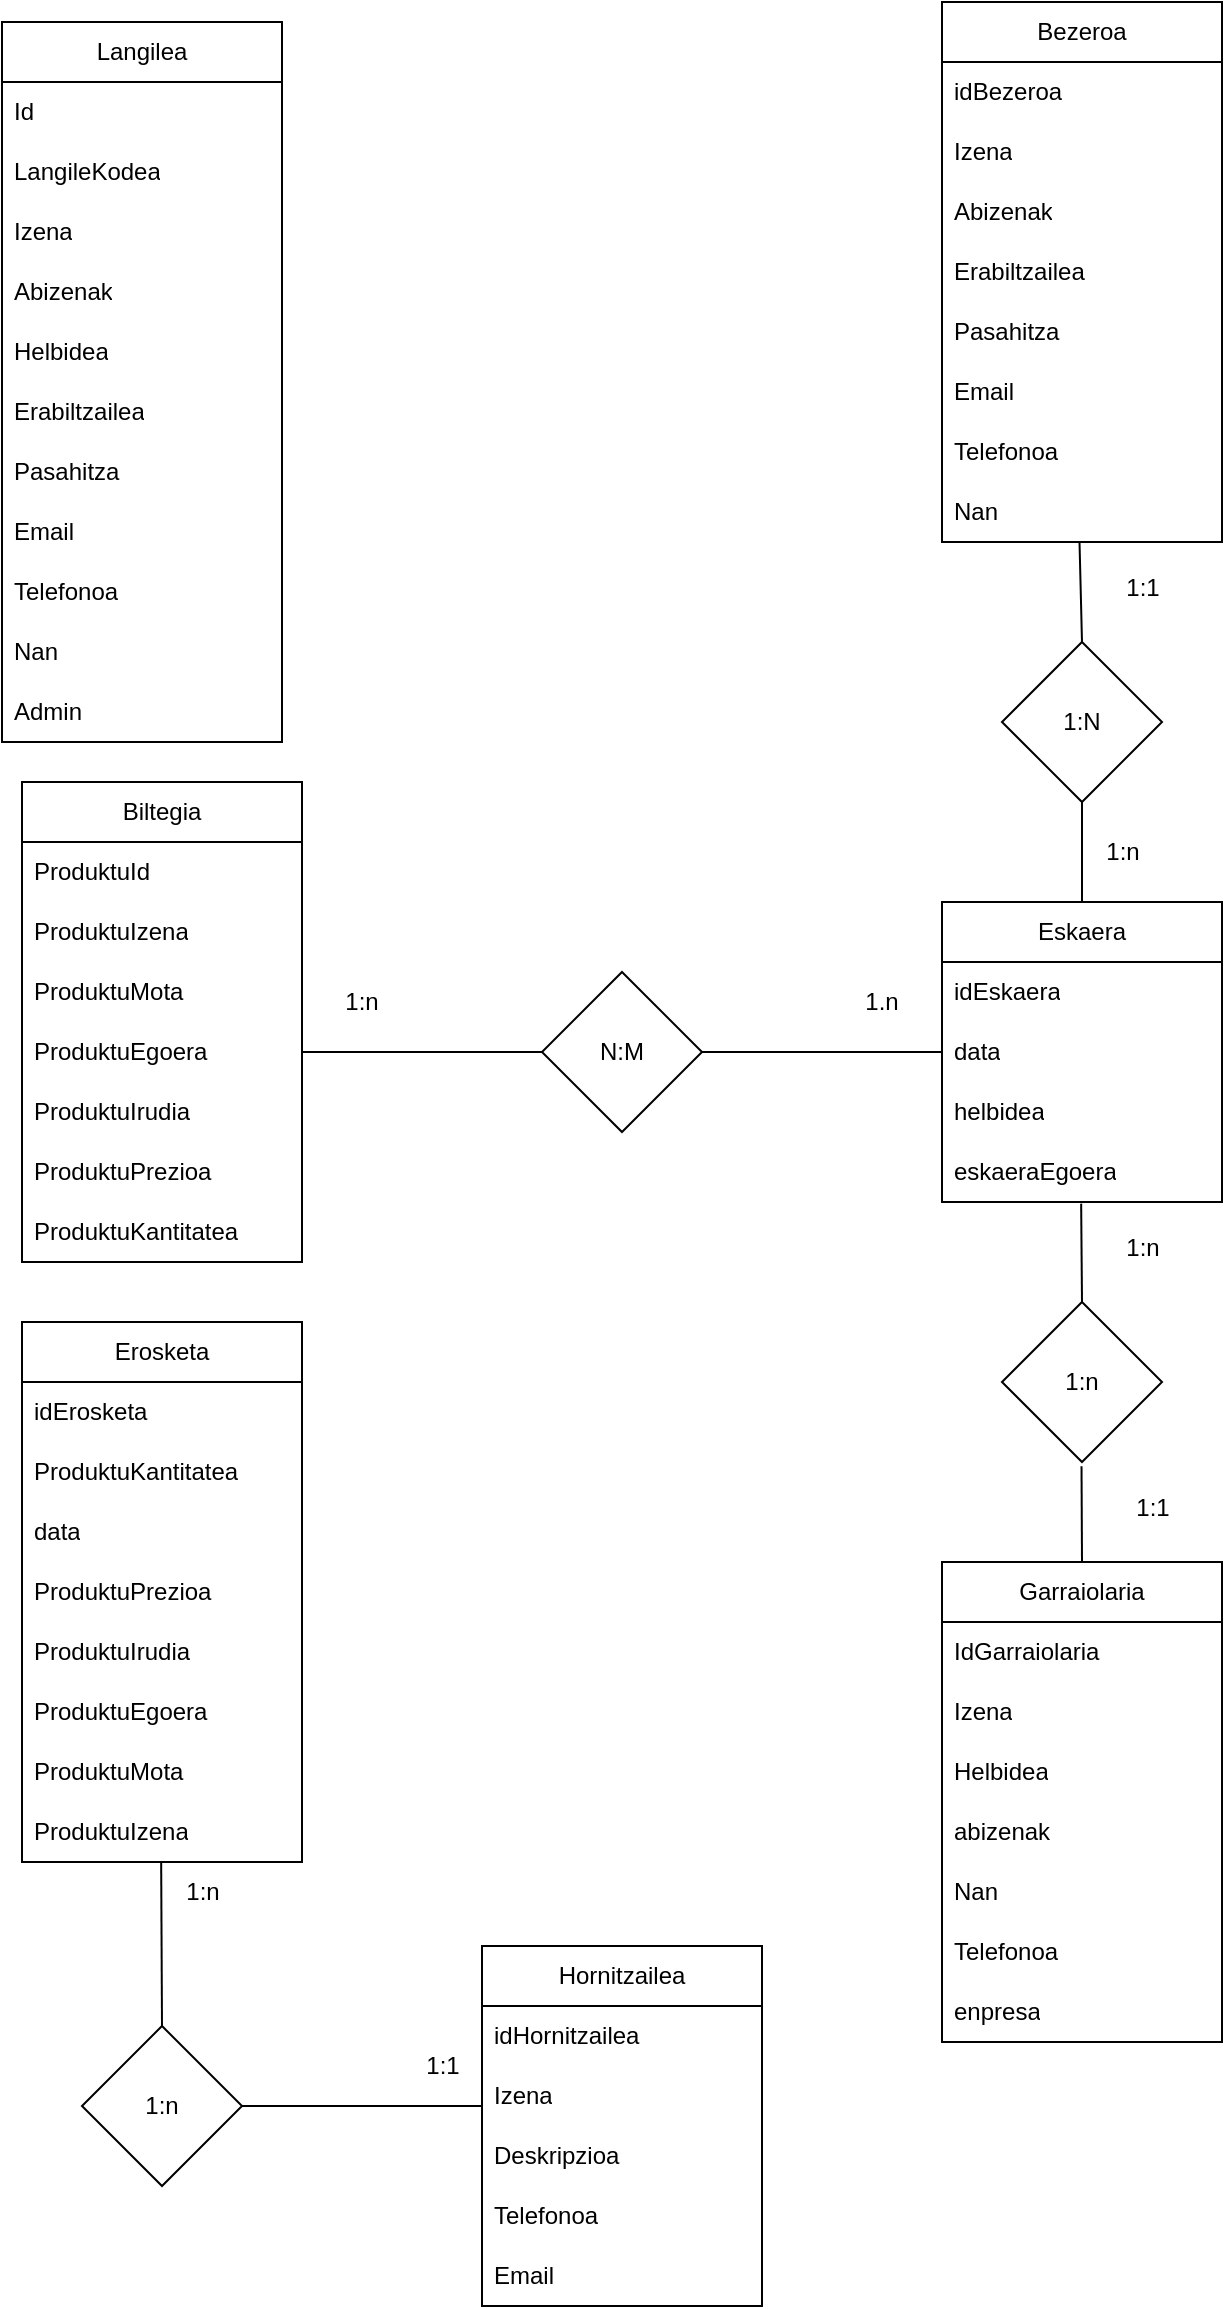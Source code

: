 <mxfile version="26.0.8">
  <diagram name="Página-1" id="5Zg0j5lUqI6INw556tKW">
    <mxGraphModel grid="1" page="1" gridSize="10" guides="1" tooltips="1" connect="1" arrows="1" fold="1" pageScale="1" pageWidth="827" pageHeight="1169" math="0" shadow="0">
      <root>
        <mxCell id="0" />
        <mxCell id="1" parent="0" />
        <mxCell id="iujThUlOM0Zc8RXLEvC3-6" value="Langilea" style="swimlane;fontStyle=0;childLayout=stackLayout;horizontal=1;startSize=30;horizontalStack=0;resizeParent=1;resizeParentMax=0;resizeLast=0;collapsible=1;marginBottom=0;whiteSpace=wrap;html=1;" vertex="1" parent="1">
          <mxGeometry x="30" y="10" width="140" height="360" as="geometry" />
        </mxCell>
        <mxCell id="iujThUlOM0Zc8RXLEvC3-7" value="Id" style="text;strokeColor=none;fillColor=none;align=left;verticalAlign=middle;spacingLeft=4;spacingRight=4;overflow=hidden;points=[[0,0.5],[1,0.5]];portConstraint=eastwest;rotatable=0;whiteSpace=wrap;html=1;" vertex="1" parent="iujThUlOM0Zc8RXLEvC3-6">
          <mxGeometry y="30" width="140" height="30" as="geometry" />
        </mxCell>
        <mxCell id="iujThUlOM0Zc8RXLEvC3-8" value="LangileKodea" style="text;strokeColor=none;fillColor=none;align=left;verticalAlign=middle;spacingLeft=4;spacingRight=4;overflow=hidden;points=[[0,0.5],[1,0.5]];portConstraint=eastwest;rotatable=0;whiteSpace=wrap;html=1;" vertex="1" parent="iujThUlOM0Zc8RXLEvC3-6">
          <mxGeometry y="60" width="140" height="30" as="geometry" />
        </mxCell>
        <mxCell id="RNs-rloFl2XNYg1z8iHq-48" value="Izena" style="text;strokeColor=none;fillColor=none;align=left;verticalAlign=middle;spacingLeft=4;spacingRight=4;overflow=hidden;points=[[0,0.5],[1,0.5]];portConstraint=eastwest;rotatable=0;whiteSpace=wrap;html=1;" vertex="1" parent="iujThUlOM0Zc8RXLEvC3-6">
          <mxGeometry y="90" width="140" height="30" as="geometry" />
        </mxCell>
        <mxCell id="iujThUlOM0Zc8RXLEvC3-9" value="Abizenak" style="text;strokeColor=none;fillColor=none;align=left;verticalAlign=middle;spacingLeft=4;spacingRight=4;overflow=hidden;points=[[0,0.5],[1,0.5]];portConstraint=eastwest;rotatable=0;whiteSpace=wrap;html=1;" vertex="1" parent="iujThUlOM0Zc8RXLEvC3-6">
          <mxGeometry y="120" width="140" height="30" as="geometry" />
        </mxCell>
        <mxCell id="iujThUlOM0Zc8RXLEvC3-11" value="Helbidea" style="text;strokeColor=none;fillColor=none;align=left;verticalAlign=middle;spacingLeft=4;spacingRight=4;overflow=hidden;points=[[0,0.5],[1,0.5]];portConstraint=eastwest;rotatable=0;whiteSpace=wrap;html=1;" vertex="1" parent="iujThUlOM0Zc8RXLEvC3-6">
          <mxGeometry y="150" width="140" height="30" as="geometry" />
        </mxCell>
        <mxCell id="iujThUlOM0Zc8RXLEvC3-12" value="Erabiltzailea" style="text;strokeColor=none;fillColor=none;align=left;verticalAlign=middle;spacingLeft=4;spacingRight=4;overflow=hidden;points=[[0,0.5],[1,0.5]];portConstraint=eastwest;rotatable=0;whiteSpace=wrap;html=1;" vertex="1" parent="iujThUlOM0Zc8RXLEvC3-6">
          <mxGeometry y="180" width="140" height="30" as="geometry" />
        </mxCell>
        <mxCell id="iujThUlOM0Zc8RXLEvC3-13" value="Pasahitza" style="text;strokeColor=none;fillColor=none;align=left;verticalAlign=middle;spacingLeft=4;spacingRight=4;overflow=hidden;points=[[0,0.5],[1,0.5]];portConstraint=eastwest;rotatable=0;whiteSpace=wrap;html=1;" vertex="1" parent="iujThUlOM0Zc8RXLEvC3-6">
          <mxGeometry y="210" width="140" height="30" as="geometry" />
        </mxCell>
        <mxCell id="RNs-rloFl2XNYg1z8iHq-46" value="Email" style="text;strokeColor=none;fillColor=none;align=left;verticalAlign=middle;spacingLeft=4;spacingRight=4;overflow=hidden;points=[[0,0.5],[1,0.5]];portConstraint=eastwest;rotatable=0;whiteSpace=wrap;html=1;" vertex="1" parent="iujThUlOM0Zc8RXLEvC3-6">
          <mxGeometry y="240" width="140" height="30" as="geometry" />
        </mxCell>
        <mxCell id="RNs-rloFl2XNYg1z8iHq-47" value="Telefonoa" style="text;strokeColor=none;fillColor=none;align=left;verticalAlign=middle;spacingLeft=4;spacingRight=4;overflow=hidden;points=[[0,0.5],[1,0.5]];portConstraint=eastwest;rotatable=0;whiteSpace=wrap;html=1;" vertex="1" parent="iujThUlOM0Zc8RXLEvC3-6">
          <mxGeometry y="270" width="140" height="30" as="geometry" />
        </mxCell>
        <mxCell id="iujThUlOM0Zc8RXLEvC3-67" value="Nan" style="text;strokeColor=none;fillColor=none;align=left;verticalAlign=middle;spacingLeft=4;spacingRight=4;overflow=hidden;points=[[0,0.5],[1,0.5]];portConstraint=eastwest;rotatable=0;whiteSpace=wrap;html=1;" vertex="1" parent="iujThUlOM0Zc8RXLEvC3-6">
          <mxGeometry y="300" width="140" height="30" as="geometry" />
        </mxCell>
        <mxCell id="j1vOrGH12sApDaiT-D0x-1" value="Admin" style="text;strokeColor=none;fillColor=none;align=left;verticalAlign=middle;spacingLeft=4;spacingRight=4;overflow=hidden;points=[[0,0.5],[1,0.5]];portConstraint=eastwest;rotatable=0;whiteSpace=wrap;html=1;" vertex="1" parent="iujThUlOM0Zc8RXLEvC3-6">
          <mxGeometry y="330" width="140" height="30" as="geometry" />
        </mxCell>
        <mxCell id="iujThUlOM0Zc8RXLEvC3-14" value="Bezeroa" style="swimlane;fontStyle=0;childLayout=stackLayout;horizontal=1;startSize=30;horizontalStack=0;resizeParent=1;resizeParentMax=0;resizeLast=0;collapsible=1;marginBottom=0;whiteSpace=wrap;html=1;" vertex="1" parent="1">
          <mxGeometry x="500" width="140" height="270" as="geometry" />
        </mxCell>
        <mxCell id="iujThUlOM0Zc8RXLEvC3-15" value="idBezeroa" style="text;strokeColor=none;fillColor=none;align=left;verticalAlign=middle;spacingLeft=4;spacingRight=4;overflow=hidden;points=[[0,0.5],[1,0.5]];portConstraint=eastwest;rotatable=0;whiteSpace=wrap;html=1;" vertex="1" parent="iujThUlOM0Zc8RXLEvC3-14">
          <mxGeometry y="30" width="140" height="30" as="geometry" />
        </mxCell>
        <mxCell id="iujThUlOM0Zc8RXLEvC3-38" value="Izena" style="text;strokeColor=none;fillColor=none;align=left;verticalAlign=middle;spacingLeft=4;spacingRight=4;overflow=hidden;points=[[0,0.5],[1,0.5]];portConstraint=eastwest;rotatable=0;whiteSpace=wrap;html=1;" vertex="1" parent="iujThUlOM0Zc8RXLEvC3-14">
          <mxGeometry y="60" width="140" height="30" as="geometry" />
        </mxCell>
        <mxCell id="iujThUlOM0Zc8RXLEvC3-16" value="Abizenak" style="text;strokeColor=none;fillColor=none;align=left;verticalAlign=middle;spacingLeft=4;spacingRight=4;overflow=hidden;points=[[0,0.5],[1,0.5]];portConstraint=eastwest;rotatable=0;whiteSpace=wrap;html=1;" vertex="1" parent="iujThUlOM0Zc8RXLEvC3-14">
          <mxGeometry y="90" width="140" height="30" as="geometry" />
        </mxCell>
        <mxCell id="iujThUlOM0Zc8RXLEvC3-17" value="Erabiltzailea&amp;nbsp;" style="text;strokeColor=none;fillColor=none;align=left;verticalAlign=middle;spacingLeft=4;spacingRight=4;overflow=hidden;points=[[0,0.5],[1,0.5]];portConstraint=eastwest;rotatable=0;whiteSpace=wrap;html=1;" vertex="1" parent="iujThUlOM0Zc8RXLEvC3-14">
          <mxGeometry y="120" width="140" height="30" as="geometry" />
        </mxCell>
        <mxCell id="iujThUlOM0Zc8RXLEvC3-18" value="Pasahitza" style="text;strokeColor=none;fillColor=none;align=left;verticalAlign=middle;spacingLeft=4;spacingRight=4;overflow=hidden;points=[[0,0.5],[1,0.5]];portConstraint=eastwest;rotatable=0;whiteSpace=wrap;html=1;" vertex="1" parent="iujThUlOM0Zc8RXLEvC3-14">
          <mxGeometry y="150" width="140" height="30" as="geometry" />
        </mxCell>
        <mxCell id="iujThUlOM0Zc8RXLEvC3-19" value="Email" style="text;strokeColor=none;fillColor=none;align=left;verticalAlign=middle;spacingLeft=4;spacingRight=4;overflow=hidden;points=[[0,0.5],[1,0.5]];portConstraint=eastwest;rotatable=0;whiteSpace=wrap;html=1;" vertex="1" parent="iujThUlOM0Zc8RXLEvC3-14">
          <mxGeometry y="180" width="140" height="30" as="geometry" />
        </mxCell>
        <mxCell id="iujThUlOM0Zc8RXLEvC3-20" value="Telefonoa" style="text;strokeColor=none;fillColor=none;align=left;verticalAlign=middle;spacingLeft=4;spacingRight=4;overflow=hidden;points=[[0,0.5],[1,0.5]];portConstraint=eastwest;rotatable=0;whiteSpace=wrap;html=1;" vertex="1" parent="iujThUlOM0Zc8RXLEvC3-14">
          <mxGeometry y="210" width="140" height="30" as="geometry" />
        </mxCell>
        <mxCell id="iujThUlOM0Zc8RXLEvC3-68" value="Nan" style="text;strokeColor=none;fillColor=none;align=left;verticalAlign=middle;spacingLeft=4;spacingRight=4;overflow=hidden;points=[[0,0.5],[1,0.5]];portConstraint=eastwest;rotatable=0;whiteSpace=wrap;html=1;" vertex="1" parent="iujThUlOM0Zc8RXLEvC3-14">
          <mxGeometry y="240" width="140" height="30" as="geometry" />
        </mxCell>
        <mxCell id="iujThUlOM0Zc8RXLEvC3-22" value="Biltegia" style="swimlane;fontStyle=0;childLayout=stackLayout;horizontal=1;startSize=30;horizontalStack=0;resizeParent=1;resizeParentMax=0;resizeLast=0;collapsible=1;marginBottom=0;whiteSpace=wrap;html=1;" vertex="1" parent="1">
          <mxGeometry x="40" y="390" width="140" height="240" as="geometry" />
        </mxCell>
        <mxCell id="iujThUlOM0Zc8RXLEvC3-23" value="ProduktuId" style="text;strokeColor=none;fillColor=none;align=left;verticalAlign=middle;spacingLeft=4;spacingRight=4;overflow=hidden;points=[[0,0.5],[1,0.5]];portConstraint=eastwest;rotatable=0;whiteSpace=wrap;html=1;" vertex="1" parent="iujThUlOM0Zc8RXLEvC3-22">
          <mxGeometry y="30" width="140" height="30" as="geometry" />
        </mxCell>
        <mxCell id="iujThUlOM0Zc8RXLEvC3-24" value="ProduktuIzena" style="text;strokeColor=none;fillColor=none;align=left;verticalAlign=middle;spacingLeft=4;spacingRight=4;overflow=hidden;points=[[0,0.5],[1,0.5]];portConstraint=eastwest;rotatable=0;whiteSpace=wrap;html=1;" vertex="1" parent="iujThUlOM0Zc8RXLEvC3-22">
          <mxGeometry y="60" width="140" height="30" as="geometry" />
        </mxCell>
        <mxCell id="iujThUlOM0Zc8RXLEvC3-25" value="ProduktuMota" style="text;strokeColor=none;fillColor=none;align=left;verticalAlign=middle;spacingLeft=4;spacingRight=4;overflow=hidden;points=[[0,0.5],[1,0.5]];portConstraint=eastwest;rotatable=0;whiteSpace=wrap;html=1;" vertex="1" parent="iujThUlOM0Zc8RXLEvC3-22">
          <mxGeometry y="90" width="140" height="30" as="geometry" />
        </mxCell>
        <mxCell id="iujThUlOM0Zc8RXLEvC3-26" value="ProduktuEgoera" style="text;strokeColor=none;fillColor=none;align=left;verticalAlign=middle;spacingLeft=4;spacingRight=4;overflow=hidden;points=[[0,0.5],[1,0.5]];portConstraint=eastwest;rotatable=0;whiteSpace=wrap;html=1;" vertex="1" parent="iujThUlOM0Zc8RXLEvC3-22">
          <mxGeometry y="120" width="140" height="30" as="geometry" />
        </mxCell>
        <mxCell id="iujThUlOM0Zc8RXLEvC3-32" value="ProduktuIrudia" style="text;strokeColor=none;fillColor=none;align=left;verticalAlign=middle;spacingLeft=4;spacingRight=4;overflow=hidden;points=[[0,0.5],[1,0.5]];portConstraint=eastwest;rotatable=0;whiteSpace=wrap;html=1;" vertex="1" parent="iujThUlOM0Zc8RXLEvC3-22">
          <mxGeometry y="150" width="140" height="30" as="geometry" />
        </mxCell>
        <mxCell id="iujThUlOM0Zc8RXLEvC3-33" value="ProduktuPrezioa" style="text;strokeColor=none;fillColor=none;align=left;verticalAlign=middle;spacingLeft=4;spacingRight=4;overflow=hidden;points=[[0,0.5],[1,0.5]];portConstraint=eastwest;rotatable=0;whiteSpace=wrap;html=1;" vertex="1" parent="iujThUlOM0Zc8RXLEvC3-22">
          <mxGeometry y="180" width="140" height="30" as="geometry" />
        </mxCell>
        <mxCell id="iujThUlOM0Zc8RXLEvC3-58" value="ProduktuKantitatea" style="text;strokeColor=none;fillColor=none;align=left;verticalAlign=middle;spacingLeft=4;spacingRight=4;overflow=hidden;points=[[0,0.5],[1,0.5]];portConstraint=eastwest;rotatable=0;whiteSpace=wrap;html=1;" vertex="1" parent="iujThUlOM0Zc8RXLEvC3-22">
          <mxGeometry y="210" width="140" height="30" as="geometry" />
        </mxCell>
        <mxCell id="iujThUlOM0Zc8RXLEvC3-34" value="Eskaera" style="swimlane;fontStyle=0;childLayout=stackLayout;horizontal=1;startSize=30;horizontalStack=0;resizeParent=1;resizeParentMax=0;resizeLast=0;collapsible=1;marginBottom=0;whiteSpace=wrap;html=1;" vertex="1" parent="1">
          <mxGeometry x="500" y="450" width="140" height="150" as="geometry" />
        </mxCell>
        <mxCell id="iujThUlOM0Zc8RXLEvC3-35" value="idEskaera" style="text;strokeColor=none;fillColor=none;align=left;verticalAlign=middle;spacingLeft=4;spacingRight=4;overflow=hidden;points=[[0,0.5],[1,0.5]];portConstraint=eastwest;rotatable=0;whiteSpace=wrap;html=1;" vertex="1" parent="iujThUlOM0Zc8RXLEvC3-34">
          <mxGeometry y="30" width="140" height="30" as="geometry" />
        </mxCell>
        <mxCell id="iujThUlOM0Zc8RXLEvC3-40" value="data" style="text;strokeColor=none;fillColor=none;align=left;verticalAlign=middle;spacingLeft=4;spacingRight=4;overflow=hidden;points=[[0,0.5],[1,0.5]];portConstraint=eastwest;rotatable=0;whiteSpace=wrap;html=1;" vertex="1" parent="iujThUlOM0Zc8RXLEvC3-34">
          <mxGeometry y="60" width="140" height="30" as="geometry" />
        </mxCell>
        <mxCell id="iujThUlOM0Zc8RXLEvC3-41" value="helbidea" style="text;strokeColor=none;fillColor=none;align=left;verticalAlign=middle;spacingLeft=4;spacingRight=4;overflow=hidden;points=[[0,0.5],[1,0.5]];portConstraint=eastwest;rotatable=0;whiteSpace=wrap;html=1;" vertex="1" parent="iujThUlOM0Zc8RXLEvC3-34">
          <mxGeometry y="90" width="140" height="30" as="geometry" />
        </mxCell>
        <mxCell id="iujThUlOM0Zc8RXLEvC3-46" value="eskaeraEgoera" style="text;strokeColor=none;fillColor=none;align=left;verticalAlign=middle;spacingLeft=4;spacingRight=4;overflow=hidden;points=[[0,0.5],[1,0.5]];portConstraint=eastwest;rotatable=0;whiteSpace=wrap;html=1;" vertex="1" parent="iujThUlOM0Zc8RXLEvC3-34">
          <mxGeometry y="120" width="140" height="30" as="geometry" />
        </mxCell>
        <mxCell id="iujThUlOM0Zc8RXLEvC3-42" value="Erosketa" style="swimlane;fontStyle=0;childLayout=stackLayout;horizontal=1;startSize=30;horizontalStack=0;resizeParent=1;resizeParentMax=0;resizeLast=0;collapsible=1;marginBottom=0;whiteSpace=wrap;html=1;" vertex="1" parent="1">
          <mxGeometry x="40" y="660" width="140" height="270" as="geometry" />
        </mxCell>
        <mxCell id="iujThUlOM0Zc8RXLEvC3-43" value="idErosketa" style="text;strokeColor=none;fillColor=none;align=left;verticalAlign=middle;spacingLeft=4;spacingRight=4;overflow=hidden;points=[[0,0.5],[1,0.5]];portConstraint=eastwest;rotatable=0;whiteSpace=wrap;html=1;" vertex="1" parent="iujThUlOM0Zc8RXLEvC3-42">
          <mxGeometry y="30" width="140" height="30" as="geometry" />
        </mxCell>
        <mxCell id="iujThUlOM0Zc8RXLEvC3-47" value="ProduktuKantitatea" style="text;strokeColor=none;fillColor=none;align=left;verticalAlign=middle;spacingLeft=4;spacingRight=4;overflow=hidden;points=[[0,0.5],[1,0.5]];portConstraint=eastwest;rotatable=0;whiteSpace=wrap;html=1;" vertex="1" parent="iujThUlOM0Zc8RXLEvC3-42">
          <mxGeometry y="60" width="140" height="30" as="geometry" />
        </mxCell>
        <mxCell id="iujThUlOM0Zc8RXLEvC3-50" value="data" style="text;strokeColor=none;fillColor=none;align=left;verticalAlign=middle;spacingLeft=4;spacingRight=4;overflow=hidden;points=[[0,0.5],[1,0.5]];portConstraint=eastwest;rotatable=0;whiteSpace=wrap;html=1;" vertex="1" parent="iujThUlOM0Zc8RXLEvC3-42">
          <mxGeometry y="90" width="140" height="30" as="geometry" />
        </mxCell>
        <mxCell id="iujThUlOM0Zc8RXLEvC3-57" value="ProduktuPrezioa" style="text;strokeColor=none;fillColor=none;align=left;verticalAlign=middle;spacingLeft=4;spacingRight=4;overflow=hidden;points=[[0,0.5],[1,0.5]];portConstraint=eastwest;rotatable=0;whiteSpace=wrap;html=1;" vertex="1" parent="iujThUlOM0Zc8RXLEvC3-42">
          <mxGeometry y="120" width="140" height="30" as="geometry" />
        </mxCell>
        <mxCell id="iujThUlOM0Zc8RXLEvC3-56" value="ProduktuIrudia" style="text;strokeColor=none;fillColor=none;align=left;verticalAlign=middle;spacingLeft=4;spacingRight=4;overflow=hidden;points=[[0,0.5],[1,0.5]];portConstraint=eastwest;rotatable=0;whiteSpace=wrap;html=1;" vertex="1" parent="iujThUlOM0Zc8RXLEvC3-42">
          <mxGeometry y="150" width="140" height="30" as="geometry" />
        </mxCell>
        <mxCell id="iujThUlOM0Zc8RXLEvC3-55" value="ProduktuEgoera" style="text;strokeColor=none;fillColor=none;align=left;verticalAlign=middle;spacingLeft=4;spacingRight=4;overflow=hidden;points=[[0,0.5],[1,0.5]];portConstraint=eastwest;rotatable=0;whiteSpace=wrap;html=1;" vertex="1" parent="iujThUlOM0Zc8RXLEvC3-42">
          <mxGeometry y="180" width="140" height="30" as="geometry" />
        </mxCell>
        <mxCell id="iujThUlOM0Zc8RXLEvC3-54" value="ProduktuMota" style="text;strokeColor=none;fillColor=none;align=left;verticalAlign=middle;spacingLeft=4;spacingRight=4;overflow=hidden;points=[[0,0.5],[1,0.5]];portConstraint=eastwest;rotatable=0;whiteSpace=wrap;html=1;" vertex="1" parent="iujThUlOM0Zc8RXLEvC3-42">
          <mxGeometry y="210" width="140" height="30" as="geometry" />
        </mxCell>
        <mxCell id="iujThUlOM0Zc8RXLEvC3-53" value="ProduktuIzena" style="text;strokeColor=none;fillColor=none;align=left;verticalAlign=middle;spacingLeft=4;spacingRight=4;overflow=hidden;points=[[0,0.5],[1,0.5]];portConstraint=eastwest;rotatable=0;whiteSpace=wrap;html=1;" vertex="1" parent="iujThUlOM0Zc8RXLEvC3-42">
          <mxGeometry y="240" width="140" height="30" as="geometry" />
        </mxCell>
        <mxCell id="iujThUlOM0Zc8RXLEvC3-59" value="Garraiolaria" style="swimlane;fontStyle=0;childLayout=stackLayout;horizontal=1;startSize=30;horizontalStack=0;resizeParent=1;resizeParentMax=0;resizeLast=0;collapsible=1;marginBottom=0;whiteSpace=wrap;html=1;" vertex="1" parent="1">
          <mxGeometry x="500" y="780" width="140" height="240" as="geometry" />
        </mxCell>
        <mxCell id="iujThUlOM0Zc8RXLEvC3-63" value="IdGarraiolaria" style="text;strokeColor=none;fillColor=none;align=left;verticalAlign=middle;spacingLeft=4;spacingRight=4;overflow=hidden;points=[[0,0.5],[1,0.5]];portConstraint=eastwest;rotatable=0;whiteSpace=wrap;html=1;" vertex="1" parent="iujThUlOM0Zc8RXLEvC3-59">
          <mxGeometry y="30" width="140" height="30" as="geometry" />
        </mxCell>
        <mxCell id="iujThUlOM0Zc8RXLEvC3-64" value="Izena" style="text;strokeColor=none;fillColor=none;align=left;verticalAlign=middle;spacingLeft=4;spacingRight=4;overflow=hidden;points=[[0,0.5],[1,0.5]];portConstraint=eastwest;rotatable=0;whiteSpace=wrap;html=1;" vertex="1" parent="iujThUlOM0Zc8RXLEvC3-59">
          <mxGeometry y="60" width="140" height="30" as="geometry" />
        </mxCell>
        <mxCell id="iujThUlOM0Zc8RXLEvC3-66" value="Helbidea" style="text;strokeColor=none;fillColor=none;align=left;verticalAlign=middle;spacingLeft=4;spacingRight=4;overflow=hidden;points=[[0,0.5],[1,0.5]];portConstraint=eastwest;rotatable=0;whiteSpace=wrap;html=1;" vertex="1" parent="iujThUlOM0Zc8RXLEvC3-59">
          <mxGeometry y="90" width="140" height="30" as="geometry" />
        </mxCell>
        <mxCell id="iujThUlOM0Zc8RXLEvC3-62" value="abizenak" style="text;strokeColor=none;fillColor=none;align=left;verticalAlign=middle;spacingLeft=4;spacingRight=4;overflow=hidden;points=[[0,0.5],[1,0.5]];portConstraint=eastwest;rotatable=0;whiteSpace=wrap;html=1;" vertex="1" parent="iujThUlOM0Zc8RXLEvC3-59">
          <mxGeometry y="120" width="140" height="30" as="geometry" />
        </mxCell>
        <mxCell id="iujThUlOM0Zc8RXLEvC3-61" value="Nan" style="text;strokeColor=none;fillColor=none;align=left;verticalAlign=middle;spacingLeft=4;spacingRight=4;overflow=hidden;points=[[0,0.5],[1,0.5]];portConstraint=eastwest;rotatable=0;whiteSpace=wrap;html=1;" vertex="1" parent="iujThUlOM0Zc8RXLEvC3-59">
          <mxGeometry y="150" width="140" height="30" as="geometry" />
        </mxCell>
        <mxCell id="iujThUlOM0Zc8RXLEvC3-69" value="Telefonoa" style="text;strokeColor=none;fillColor=none;align=left;verticalAlign=middle;spacingLeft=4;spacingRight=4;overflow=hidden;points=[[0,0.5],[1,0.5]];portConstraint=eastwest;rotatable=0;whiteSpace=wrap;html=1;" vertex="1" parent="iujThUlOM0Zc8RXLEvC3-59">
          <mxGeometry y="180" width="140" height="30" as="geometry" />
        </mxCell>
        <mxCell id="iujThUlOM0Zc8RXLEvC3-70" value="enpresa" style="text;strokeColor=none;fillColor=none;align=left;verticalAlign=middle;spacingLeft=4;spacingRight=4;overflow=hidden;points=[[0,0.5],[1,0.5]];portConstraint=eastwest;rotatable=0;whiteSpace=wrap;html=1;" vertex="1" parent="iujThUlOM0Zc8RXLEvC3-59">
          <mxGeometry y="210" width="140" height="30" as="geometry" />
        </mxCell>
        <mxCell id="iujThUlOM0Zc8RXLEvC3-72" value="Hornitzailea" style="swimlane;fontStyle=0;childLayout=stackLayout;horizontal=1;startSize=30;horizontalStack=0;resizeParent=1;resizeParentMax=0;resizeLast=0;collapsible=1;marginBottom=0;whiteSpace=wrap;html=1;" vertex="1" parent="1">
          <mxGeometry x="270" y="972" width="140" height="180" as="geometry" />
        </mxCell>
        <mxCell id="iujThUlOM0Zc8RXLEvC3-73" value="idHornitzailea" style="text;strokeColor=none;fillColor=none;align=left;verticalAlign=middle;spacingLeft=4;spacingRight=4;overflow=hidden;points=[[0,0.5],[1,0.5]];portConstraint=eastwest;rotatable=0;whiteSpace=wrap;html=1;" vertex="1" parent="iujThUlOM0Zc8RXLEvC3-72">
          <mxGeometry y="30" width="140" height="30" as="geometry" />
        </mxCell>
        <mxCell id="iujThUlOM0Zc8RXLEvC3-74" value="Izena" style="text;strokeColor=none;fillColor=none;align=left;verticalAlign=middle;spacingLeft=4;spacingRight=4;overflow=hidden;points=[[0,0.5],[1,0.5]];portConstraint=eastwest;rotatable=0;whiteSpace=wrap;html=1;" vertex="1" parent="iujThUlOM0Zc8RXLEvC3-72">
          <mxGeometry y="60" width="140" height="30" as="geometry" />
        </mxCell>
        <mxCell id="iujThUlOM0Zc8RXLEvC3-75" value="Deskripzioa" style="text;strokeColor=none;fillColor=none;align=left;verticalAlign=middle;spacingLeft=4;spacingRight=4;overflow=hidden;points=[[0,0.5],[1,0.5]];portConstraint=eastwest;rotatable=0;whiteSpace=wrap;html=1;" vertex="1" parent="iujThUlOM0Zc8RXLEvC3-72">
          <mxGeometry y="90" width="140" height="30" as="geometry" />
        </mxCell>
        <mxCell id="j1vOrGH12sApDaiT-D0x-2" value="Telefonoa" style="text;strokeColor=none;fillColor=none;align=left;verticalAlign=middle;spacingLeft=4;spacingRight=4;overflow=hidden;points=[[0,0.5],[1,0.5]];portConstraint=eastwest;rotatable=0;whiteSpace=wrap;html=1;" vertex="1" parent="iujThUlOM0Zc8RXLEvC3-72">
          <mxGeometry y="120" width="140" height="30" as="geometry" />
        </mxCell>
        <mxCell id="j1vOrGH12sApDaiT-D0x-3" value="Email" style="text;strokeColor=none;fillColor=none;align=left;verticalAlign=middle;spacingLeft=4;spacingRight=4;overflow=hidden;points=[[0,0.5],[1,0.5]];portConstraint=eastwest;rotatable=0;whiteSpace=wrap;html=1;" vertex="1" parent="iujThUlOM0Zc8RXLEvC3-72">
          <mxGeometry y="150" width="140" height="30" as="geometry" />
        </mxCell>
        <mxCell id="iujThUlOM0Zc8RXLEvC3-76" value="1:N" style="rhombus;whiteSpace=wrap;html=1;" vertex="1" parent="1">
          <mxGeometry x="530" y="320" width="80" height="80" as="geometry" />
        </mxCell>
        <mxCell id="r5fyG79YoNSqXBtoeO-S-1" value="" style="endArrow=none;html=1;rounded=0;exitX=0.5;exitY=0;exitDx=0;exitDy=0;entryX=0.491;entryY=0.982;entryDx=0;entryDy=0;entryPerimeter=0;" edge="1" parent="1" source="iujThUlOM0Zc8RXLEvC3-76" target="iujThUlOM0Zc8RXLEvC3-68">
          <mxGeometry width="50" height="50" relative="1" as="geometry">
            <mxPoint x="540" y="320" as="sourcePoint" />
            <mxPoint x="590" y="270" as="targetPoint" />
          </mxGeometry>
        </mxCell>
        <mxCell id="r5fyG79YoNSqXBtoeO-S-2" value="" style="endArrow=none;html=1;rounded=0;" edge="1" parent="1" source="iujThUlOM0Zc8RXLEvC3-34">
          <mxGeometry width="50" height="50" relative="1" as="geometry">
            <mxPoint x="520" y="450" as="sourcePoint" />
            <mxPoint x="570" y="400" as="targetPoint" />
          </mxGeometry>
        </mxCell>
        <mxCell id="r5fyG79YoNSqXBtoeO-S-3" value="1:n" style="text;html=1;align=center;verticalAlign=middle;resizable=0;points=[];autosize=1;strokeColor=none;fillColor=none;" vertex="1" parent="1">
          <mxGeometry x="570" y="410" width="40" height="30" as="geometry" />
        </mxCell>
        <mxCell id="r5fyG79YoNSqXBtoeO-S-4" value="1:1" style="text;html=1;align=center;verticalAlign=middle;resizable=0;points=[];autosize=1;strokeColor=none;fillColor=none;" vertex="1" parent="1">
          <mxGeometry x="580" y="278" width="40" height="30" as="geometry" />
        </mxCell>
        <mxCell id="r5fyG79YoNSqXBtoeO-S-6" value="" style="endArrow=none;html=1;rounded=0;entryX=0.497;entryY=1.027;entryDx=0;entryDy=0;entryPerimeter=0;exitX=0.5;exitY=0;exitDx=0;exitDy=0;" edge="1" parent="1" source="r5fyG79YoNSqXBtoeO-S-7" target="iujThUlOM0Zc8RXLEvC3-46">
          <mxGeometry width="50" height="50" relative="1" as="geometry">
            <mxPoint x="530" y="660" as="sourcePoint" />
            <mxPoint x="580" y="610" as="targetPoint" />
          </mxGeometry>
        </mxCell>
        <mxCell id="r5fyG79YoNSqXBtoeO-S-8" value="" style="endArrow=none;html=1;rounded=0;entryX=0.497;entryY=1.027;entryDx=0;entryDy=0;entryPerimeter=0;exitX=0.5;exitY=0;exitDx=0;exitDy=0;" edge="1" parent="1" source="iujThUlOM0Zc8RXLEvC3-59" target="r5fyG79YoNSqXBtoeO-S-7">
          <mxGeometry width="50" height="50" relative="1" as="geometry">
            <mxPoint x="570" y="750" as="sourcePoint" />
            <mxPoint x="570" y="606" as="targetPoint" />
          </mxGeometry>
        </mxCell>
        <mxCell id="r5fyG79YoNSqXBtoeO-S-7" value="1:n" style="rhombus;whiteSpace=wrap;html=1;" vertex="1" parent="1">
          <mxGeometry x="530" y="650" width="80" height="80" as="geometry" />
        </mxCell>
        <mxCell id="r5fyG79YoNSqXBtoeO-S-9" value="1:n" style="text;html=1;align=center;verticalAlign=middle;resizable=0;points=[];autosize=1;strokeColor=none;fillColor=none;" vertex="1" parent="1">
          <mxGeometry x="580" y="608" width="40" height="30" as="geometry" />
        </mxCell>
        <mxCell id="r5fyG79YoNSqXBtoeO-S-10" value="1:1" style="text;html=1;align=center;verticalAlign=middle;resizable=0;points=[];autosize=1;strokeColor=none;fillColor=none;" vertex="1" parent="1">
          <mxGeometry x="585" y="738" width="40" height="30" as="geometry" />
        </mxCell>
        <mxCell id="r5fyG79YoNSqXBtoeO-S-11" value="1:n" style="rhombus;whiteSpace=wrap;html=1;" vertex="1" parent="1">
          <mxGeometry x="70" y="1012" width="80" height="80" as="geometry" />
        </mxCell>
        <mxCell id="r5fyG79YoNSqXBtoeO-S-12" value="" style="endArrow=none;html=1;rounded=0;exitX=0.5;exitY=0;exitDx=0;exitDy=0;entryX=0.497;entryY=0.982;entryDx=0;entryDy=0;entryPerimeter=0;" edge="1" parent="1" source="r5fyG79YoNSqXBtoeO-S-11" target="iujThUlOM0Zc8RXLEvC3-53">
          <mxGeometry width="50" height="50" relative="1" as="geometry">
            <mxPoint x="60" y="982" as="sourcePoint" />
            <mxPoint x="110" y="932" as="targetPoint" />
          </mxGeometry>
        </mxCell>
        <mxCell id="r5fyG79YoNSqXBtoeO-S-13" value="" style="endArrow=none;html=1;rounded=0;entryX=1;entryY=0.5;entryDx=0;entryDy=0;" edge="1" parent="1" target="r5fyG79YoNSqXBtoeO-S-11">
          <mxGeometry width="50" height="50" relative="1" as="geometry">
            <mxPoint x="270" y="1052" as="sourcePoint" />
            <mxPoint x="110" y="1072" as="targetPoint" />
          </mxGeometry>
        </mxCell>
        <mxCell id="r5fyG79YoNSqXBtoeO-S-15" value="1:1" style="text;html=1;align=center;verticalAlign=middle;resizable=0;points=[];autosize=1;strokeColor=none;fillColor=none;" vertex="1" parent="1">
          <mxGeometry x="230" y="1017" width="40" height="30" as="geometry" />
        </mxCell>
        <mxCell id="r5fyG79YoNSqXBtoeO-S-16" value="1:n" style="text;html=1;align=center;verticalAlign=middle;resizable=0;points=[];autosize=1;strokeColor=none;fillColor=none;" vertex="1" parent="1">
          <mxGeometry x="110" y="930" width="40" height="30" as="geometry" />
        </mxCell>
        <mxCell id="r5fyG79YoNSqXBtoeO-S-18" value="N:M" style="rhombus;whiteSpace=wrap;html=1;" vertex="1" parent="1">
          <mxGeometry x="300" y="485" width="80" height="80" as="geometry" />
        </mxCell>
        <mxCell id="r5fyG79YoNSqXBtoeO-S-19" value="" style="endArrow=none;html=1;rounded=0;entryX=0;entryY=0.5;entryDx=0;entryDy=0;exitX=1;exitY=0.5;exitDx=0;exitDy=0;" edge="1" parent="1" source="iujThUlOM0Zc8RXLEvC3-26" target="r5fyG79YoNSqXBtoeO-S-18">
          <mxGeometry width="50" height="50" relative="1" as="geometry">
            <mxPoint x="180" y="530" as="sourcePoint" />
            <mxPoint x="230" y="480" as="targetPoint" />
          </mxGeometry>
        </mxCell>
        <mxCell id="r5fyG79YoNSqXBtoeO-S-20" value="" style="endArrow=none;html=1;rounded=0;entryX=0;entryY=0.5;entryDx=0;entryDy=0;exitX=1;exitY=0.5;exitDx=0;exitDy=0;" edge="1" parent="1" source="r5fyG79YoNSqXBtoeO-S-18" target="iujThUlOM0Zc8RXLEvC3-40">
          <mxGeometry width="50" height="50" relative="1" as="geometry">
            <mxPoint x="380" y="530" as="sourcePoint" />
            <mxPoint x="430" y="480" as="targetPoint" />
          </mxGeometry>
        </mxCell>
        <mxCell id="r5fyG79YoNSqXBtoeO-S-21" value="1.n" style="text;html=1;align=center;verticalAlign=middle;whiteSpace=wrap;rounded=0;" vertex="1" parent="1">
          <mxGeometry x="440" y="485" width="60" height="30" as="geometry" />
        </mxCell>
        <mxCell id="r5fyG79YoNSqXBtoeO-S-22" value="1:n" style="text;html=1;align=center;verticalAlign=middle;whiteSpace=wrap;rounded=0;" vertex="1" parent="1">
          <mxGeometry x="180" y="485" width="60" height="30" as="geometry" />
        </mxCell>
      </root>
    </mxGraphModel>
  </diagram>
</mxfile>
